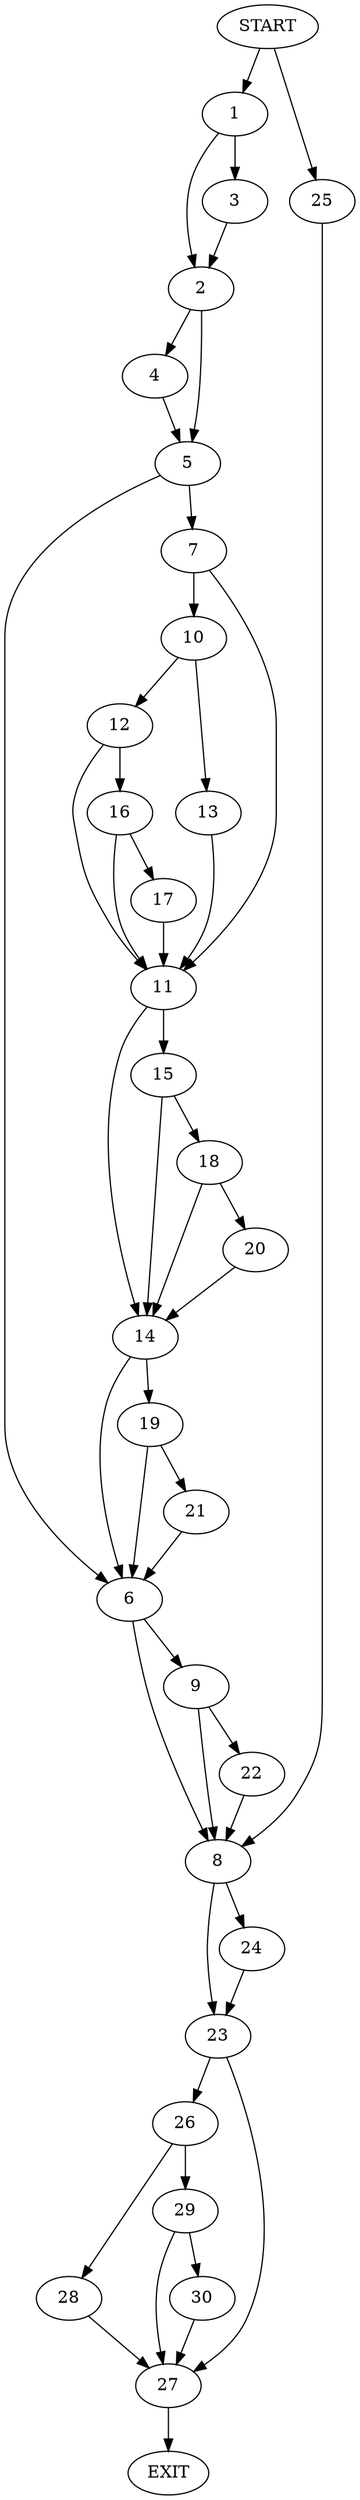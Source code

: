 digraph {
0 [label="START"]
31 [label="EXIT"]
0 -> 1
1 -> 2
1 -> 3
2 -> 4
2 -> 5
3 -> 2
5 -> 6
5 -> 7
4 -> 5
6 -> 8
6 -> 9
7 -> 10
7 -> 11
10 -> 12
10 -> 13
11 -> 14
11 -> 15
12 -> 16
12 -> 11
13 -> 11
16 -> 11
16 -> 17
17 -> 11
15 -> 18
15 -> 14
14 -> 6
14 -> 19
18 -> 14
18 -> 20
20 -> 14
19 -> 6
19 -> 21
21 -> 6
9 -> 8
9 -> 22
8 -> 23
8 -> 24
22 -> 8
0 -> 25
25 -> 8
23 -> 26
23 -> 27
24 -> 23
27 -> 31
26 -> 28
26 -> 29
28 -> 27
29 -> 30
29 -> 27
30 -> 27
}
